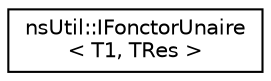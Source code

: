 digraph "Graphical Class Hierarchy"
{
 // LATEX_PDF_SIZE
  edge [fontname="Helvetica",fontsize="10",labelfontname="Helvetica",labelfontsize="10"];
  node [fontname="Helvetica",fontsize="10",shape=record];
  rankdir="LR";
  Node0 [label="nsUtil::IFonctorUnaire\l\< T1, TRes \>",height=0.2,width=0.4,color="black", fillcolor="white", style="filled",URL="$classns_util_1_1_i_fonctor_unaire.html",tooltip="Interface pour un fonctor unaire."];
}
